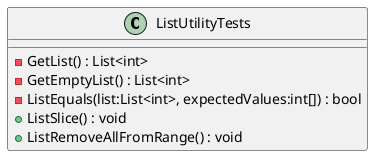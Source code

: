 @startuml
class ListUtilityTests {
    - GetList() : List<int>
    - GetEmptyList() : List<int>
    - ListEquals(list:List<int>, expectedValues:int[]) : bool
    + ListSlice() : void
    + ListRemoveAllFromRange() : void
}
@enduml
